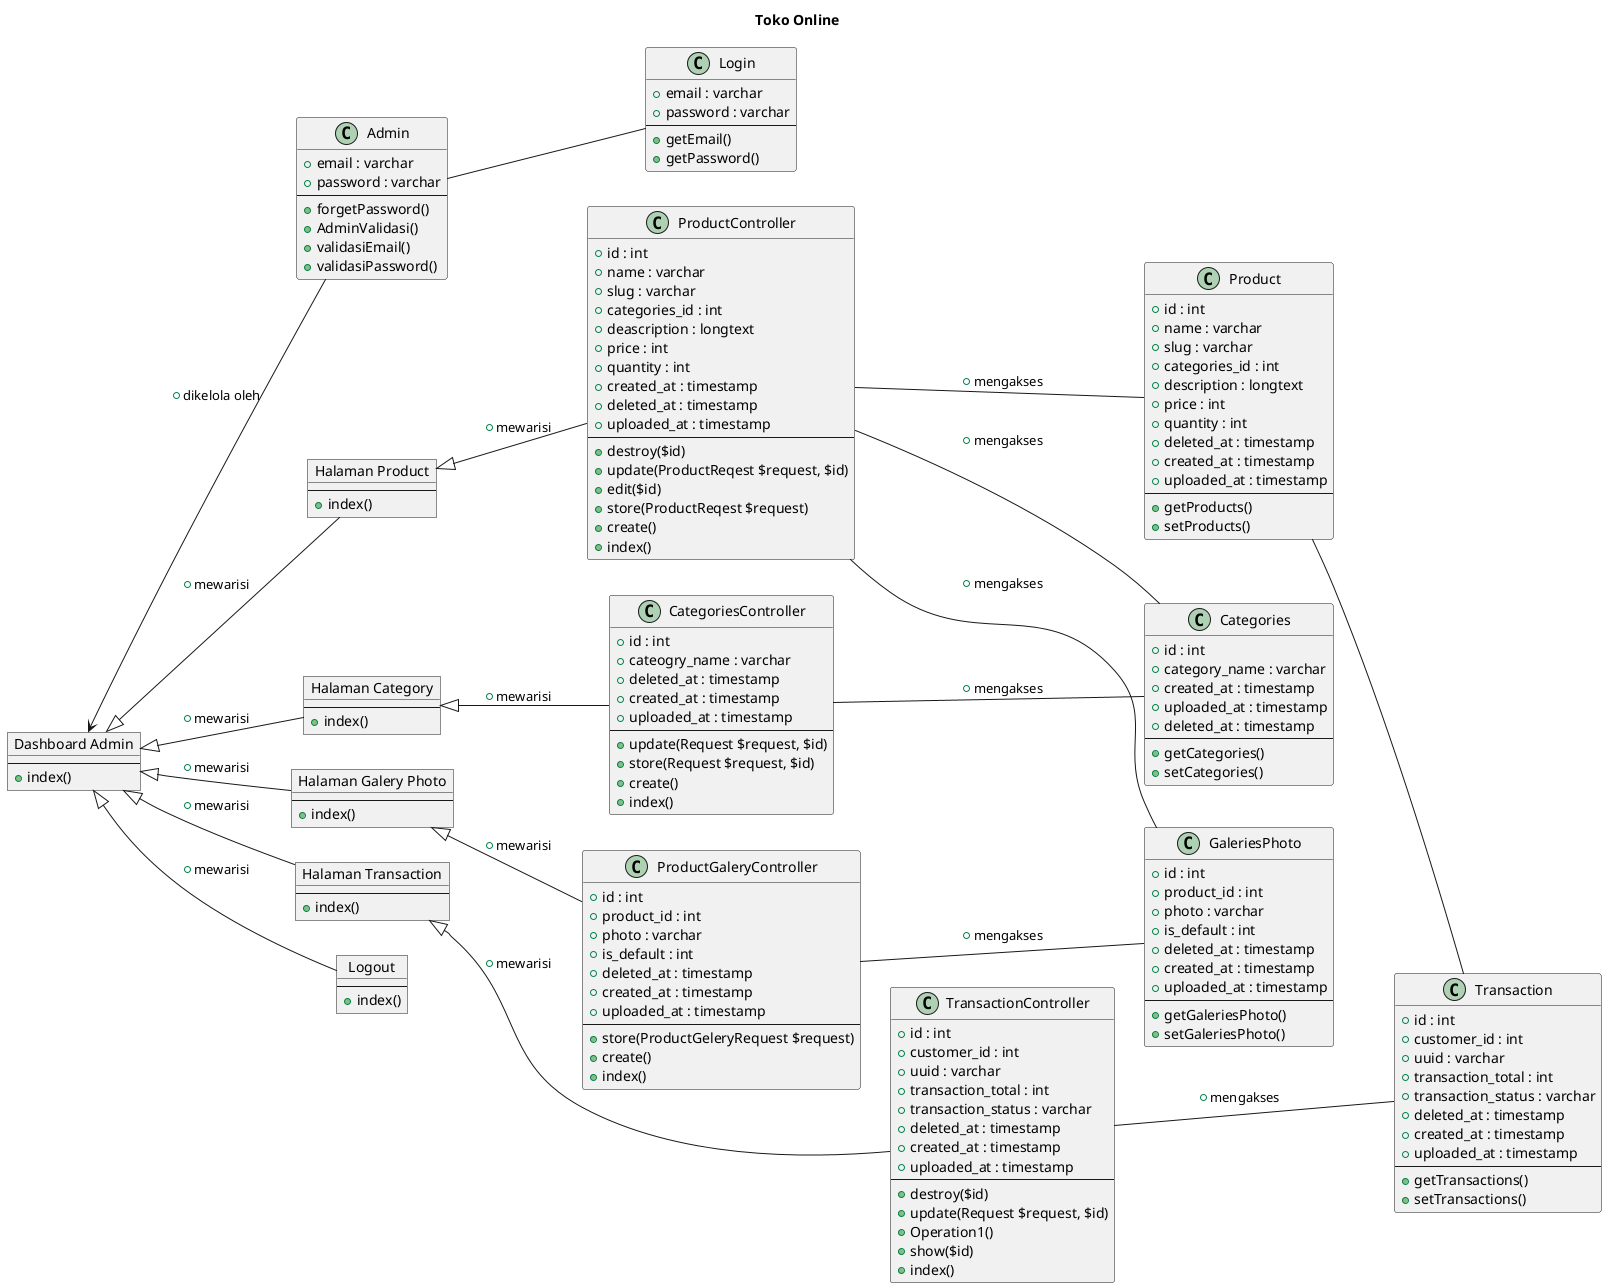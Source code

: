 @startuml toko-online-class-diagram
title Toko Online
left to right direction

class Admin {
    +email : varchar
    +password : varchar
    --
    +forgetPassword()
    +AdminValidasi()
    +validasiEmail()
    +validasiPassword()
}
class Product {
    +id : int
    +name : varchar
    +slug : varchar
    +categories_id : int
    +description : longtext
    +price : int
    +quantity : int
    +deleted_at : timestamp
    +created_at : timestamp
    +uploaded_at : timestamp
    --
    +getProducts()
    +setProducts()
}
class ProductController {
    +id : int
    +name : varchar
    +slug : varchar
    +categories_id : int
    +deascription : longtext
    +price : int
    +quantity : int
    +created_at : timestamp
    +deleted_at : timestamp
    +uploaded_at : timestamp
    --
    +destroy($id)
    +update(ProductReqest $request, $id)
    +edit($id)
    +store(ProductReqest $request)
    +create()
    +index()
}
class Categories {
    +id : int
    +category_name : varchar
    +created_at : timestamp
    +uploaded_at : timestamp
    +deleted_at : timestamp
    --
    +getCategories()
    +setCategories()
}
class CategoriesController {
    +id : int
    +cateogry_name : varchar
    +deleted_at : timestamp
    +created_at : timestamp
    +uploaded_at : timestamp
    --
    +update(Request $request, $id)
    +store(Request $request, $id)
    +create()
    +index()
}
class GaleriesPhoto {
    +id : int
    +product_id : int
    +photo : varchar
    +is_default : int
    +deleted_at : timestamp
    +created_at : timestamp
    +uploaded_at : timestamp
    --
    +getGaleriesPhoto()
    +setGaleriesPhoto()
}
class Login {
    +email : varchar
    +password : varchar
    --
    +getEmail()
    +getPassword()
}
class ProductGaleryController {
    +id : int
    +product_id : int
    +photo : varchar
    +is_default : int
    +deleted_at : timestamp
    +created_at : timestamp
    +uploaded_at : timestamp
    --
    +store(ProductGeleryRequest $request)
    +create()
    +index()
}
class Transaction {
    +id : int
    +customer_id : int
    +uuid : varchar
    +transaction_total : int
    +transaction_status : varchar
    +deleted_at : timestamp
    +created_at : timestamp
    +uploaded_at : timestamp
    --
    +getTransactions()
    +setTransactions()
}
class TransactionController {
    +id : int
    +customer_id : int
    +uuid : varchar
    +transaction_total : int
    +transaction_status : varchar
    +deleted_at : timestamp
    +created_at : timestamp
    +uploaded_at : timestamp
    --
    +destroy($id)
    +update(Request $request, $id)
    +Operation1()
    +show($id)
    +index()
}

object "Dashboard Admin" as AdminDashboard {
    --
    +index()
}
object "Halaman Product" as ProductPage {
    --
    +index()
}
object "Halaman Category" as CategoryPage {
    --
    +index()
}
object "Halaman Galery Photo" as PhotoGaleryPage {
    --
    +index()
}
object "Halaman Transaction" as TransactionPage {
    --
    +index()
}
object Logout {
    --
    +index()
}

AdminDashboard <-- Admin : +dikelola oleh
Admin -- Login
AdminDashboard <|-- ProductPage : + mewarisi
ProductPage  <|-- ProductController : +mewarisi
ProductController -- Product : + mengakses
ProductController -- GaleriesPhoto : + mengakses
ProductController -- Categories : + mengakses
AdminDashboard <|-- CategoryPage : + mewarisi
CategoryPage <|-- CategoriesController : + mewarisi
CategoriesController -- Categories : + mengakses
AdminDashboard <|-- PhotoGaleryPage : + mewarisi
PhotoGaleryPage <|-- ProductGaleryController : + mewarisi
ProductGaleryController -- GaleriesPhoto : + mengakses
AdminDashboard <|-- TransactionPage : + mewarisi
TransactionPage <|-- TransactionController : + mewarisi
TransactionController -- Transaction : + mengakses
AdminDashboard <|-- Logout : + mewarisi

Product -- Transaction

@enduml